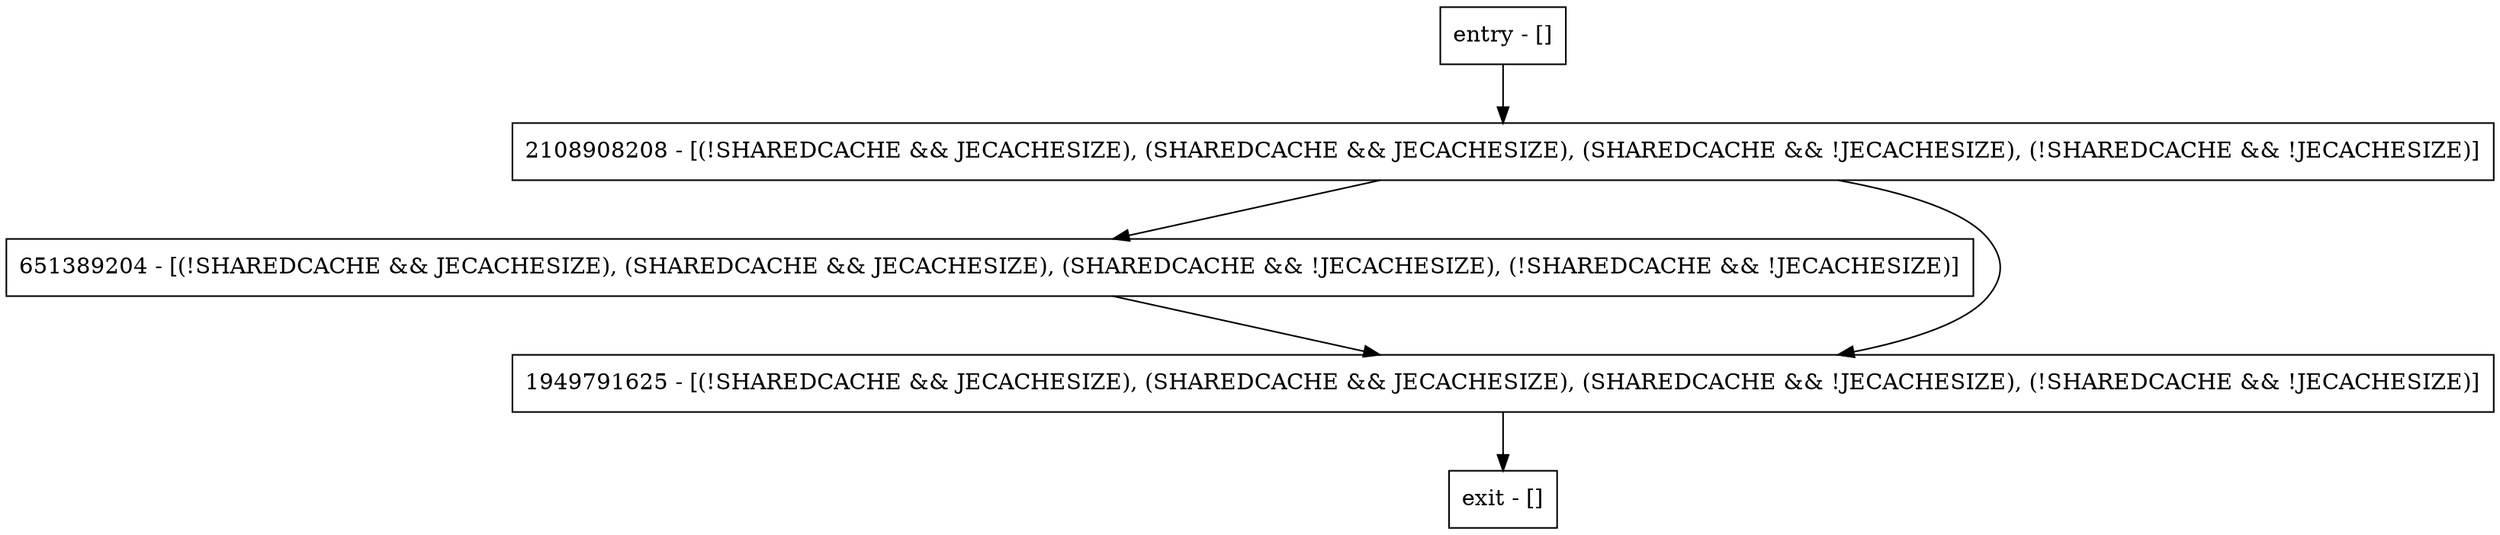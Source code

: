 digraph getVal {
node [shape=record];
entry [label="entry - []"];
exit [label="exit - []"];
651389204 [label="651389204 - [(!SHAREDCACHE && JECACHESIZE), (SHAREDCACHE && JECACHESIZE), (SHAREDCACHE && !JECACHESIZE), (!SHAREDCACHE && !JECACHESIZE)]"];
1949791625 [label="1949791625 - [(!SHAREDCACHE && JECACHESIZE), (SHAREDCACHE && JECACHESIZE), (SHAREDCACHE && !JECACHESIZE), (!SHAREDCACHE && !JECACHESIZE)]"];
2108908208 [label="2108908208 - [(!SHAREDCACHE && JECACHESIZE), (SHAREDCACHE && JECACHESIZE), (SHAREDCACHE && !JECACHESIZE), (!SHAREDCACHE && !JECACHESIZE)]"];
entry;
exit;
entry -> 2108908208;
651389204 -> 1949791625;
1949791625 -> exit;
2108908208 -> 651389204;
2108908208 -> 1949791625;
}
